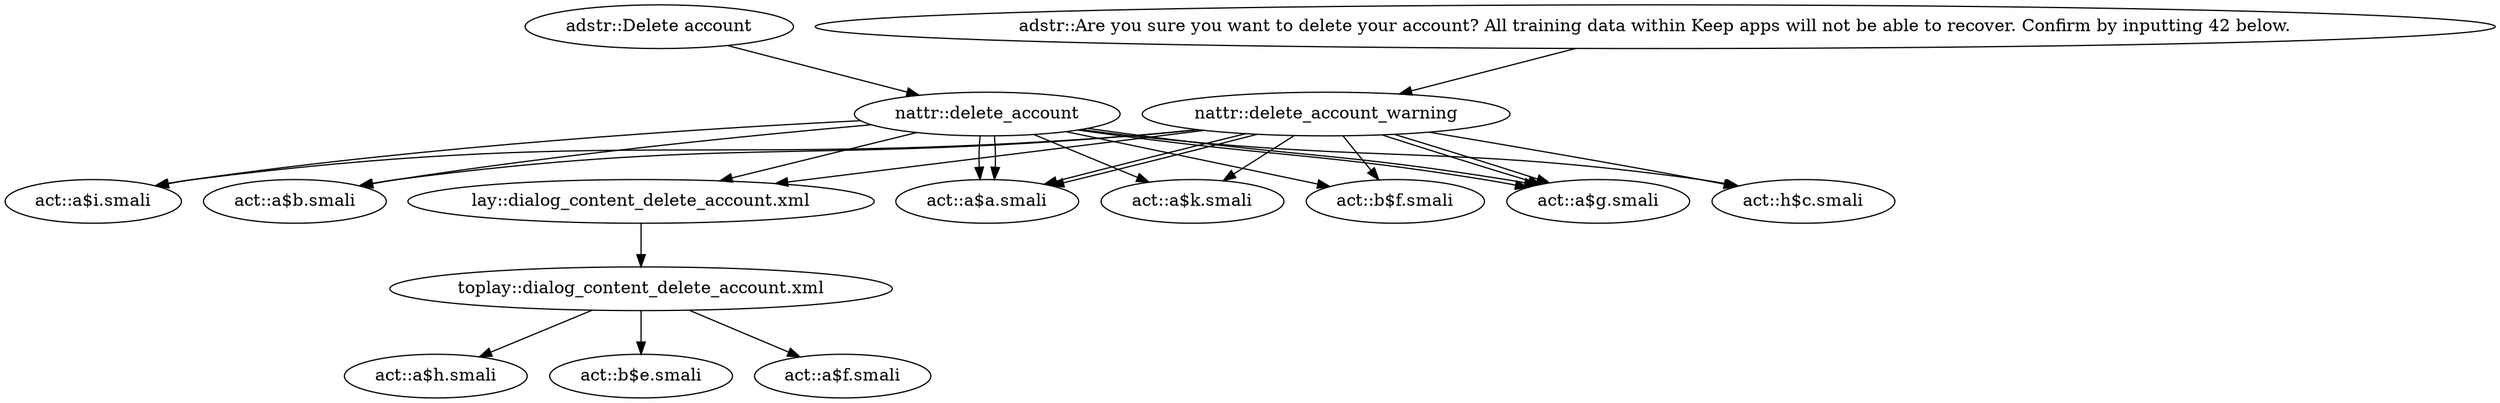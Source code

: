 digraph G {
"adstr::Delete account" -> "nattr::delete_account"
"adstr::Are you sure you want to delete your account? All training data within Keep apps will not be able to recover. Confirm by inputting 42 below." -> "nattr::delete_account_warning"
"nattr::delete_account" -> "lay::dialog_content_delete_account.xml"
"nattr::delete_account_warning" -> "lay::dialog_content_delete_account.xml"
"nattr::delete_account" -> "act::a$a.smali"
"nattr::delete_account" -> "act::a$k.smali"
"nattr::delete_account" -> "act::b$f.smali"
"nattr::delete_account" -> "act::a$g.smali"
"nattr::delete_account" -> "act::h$c.smali"
"nattr::delete_account" -> "act::a$i.smali"
"nattr::delete_account" -> "act::a$a.smali"
"nattr::delete_account" -> "act::a$b.smali"
"nattr::delete_account" -> "act::a$g.smali"
"nattr::delete_account_warning" -> "act::a$a.smali"
"nattr::delete_account_warning" -> "act::a$k.smali"
"nattr::delete_account_warning" -> "act::b$f.smali"
"nattr::delete_account_warning" -> "act::a$g.smali"
"nattr::delete_account_warning" -> "act::h$c.smali"
"nattr::delete_account_warning" -> "act::a$i.smali"
"nattr::delete_account_warning" -> "act::a$a.smali"
"nattr::delete_account_warning" -> "act::a$b.smali"
"nattr::delete_account_warning" -> "act::a$g.smali"
"lay::dialog_content_delete_account.xml" -> "toplay::dialog_content_delete_account.xml"
"toplay::dialog_content_delete_account.xml" -> "act::a$h.smali"
"toplay::dialog_content_delete_account.xml" -> "act::b$e.smali"
"toplay::dialog_content_delete_account.xml" -> "act::a$f.smali"
}
